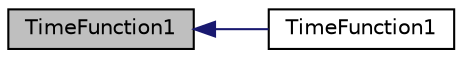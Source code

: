 digraph "TimeFunction1"
{
  bgcolor="transparent";
  edge [fontname="Helvetica",fontsize="10",labelfontname="Helvetica",labelfontsize="10"];
  node [fontname="Helvetica",fontsize="10",shape=record];
  rankdir="LR";
  Node1 [label="TimeFunction1",height=0.2,width=0.4,color="black", fillcolor="grey75", style="filled", fontcolor="black"];
  Node1 -> Node2 [dir="back",color="midnightblue",fontsize="10",style="solid",fontname="Helvetica"];
  Node2 [label="TimeFunction1",height=0.2,width=0.4,color="black",URL="$a02701.html#abeb5f7339def685485587dc8a5d6439c",tooltip="Construct null from entry name. "];
}
